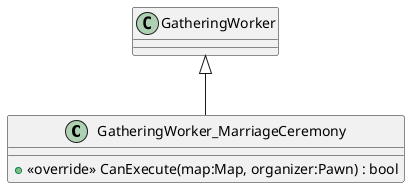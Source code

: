 @startuml
class GatheringWorker_MarriageCeremony {
    + <<override>> CanExecute(map:Map, organizer:Pawn) : bool
}
GatheringWorker <|-- GatheringWorker_MarriageCeremony
@enduml
